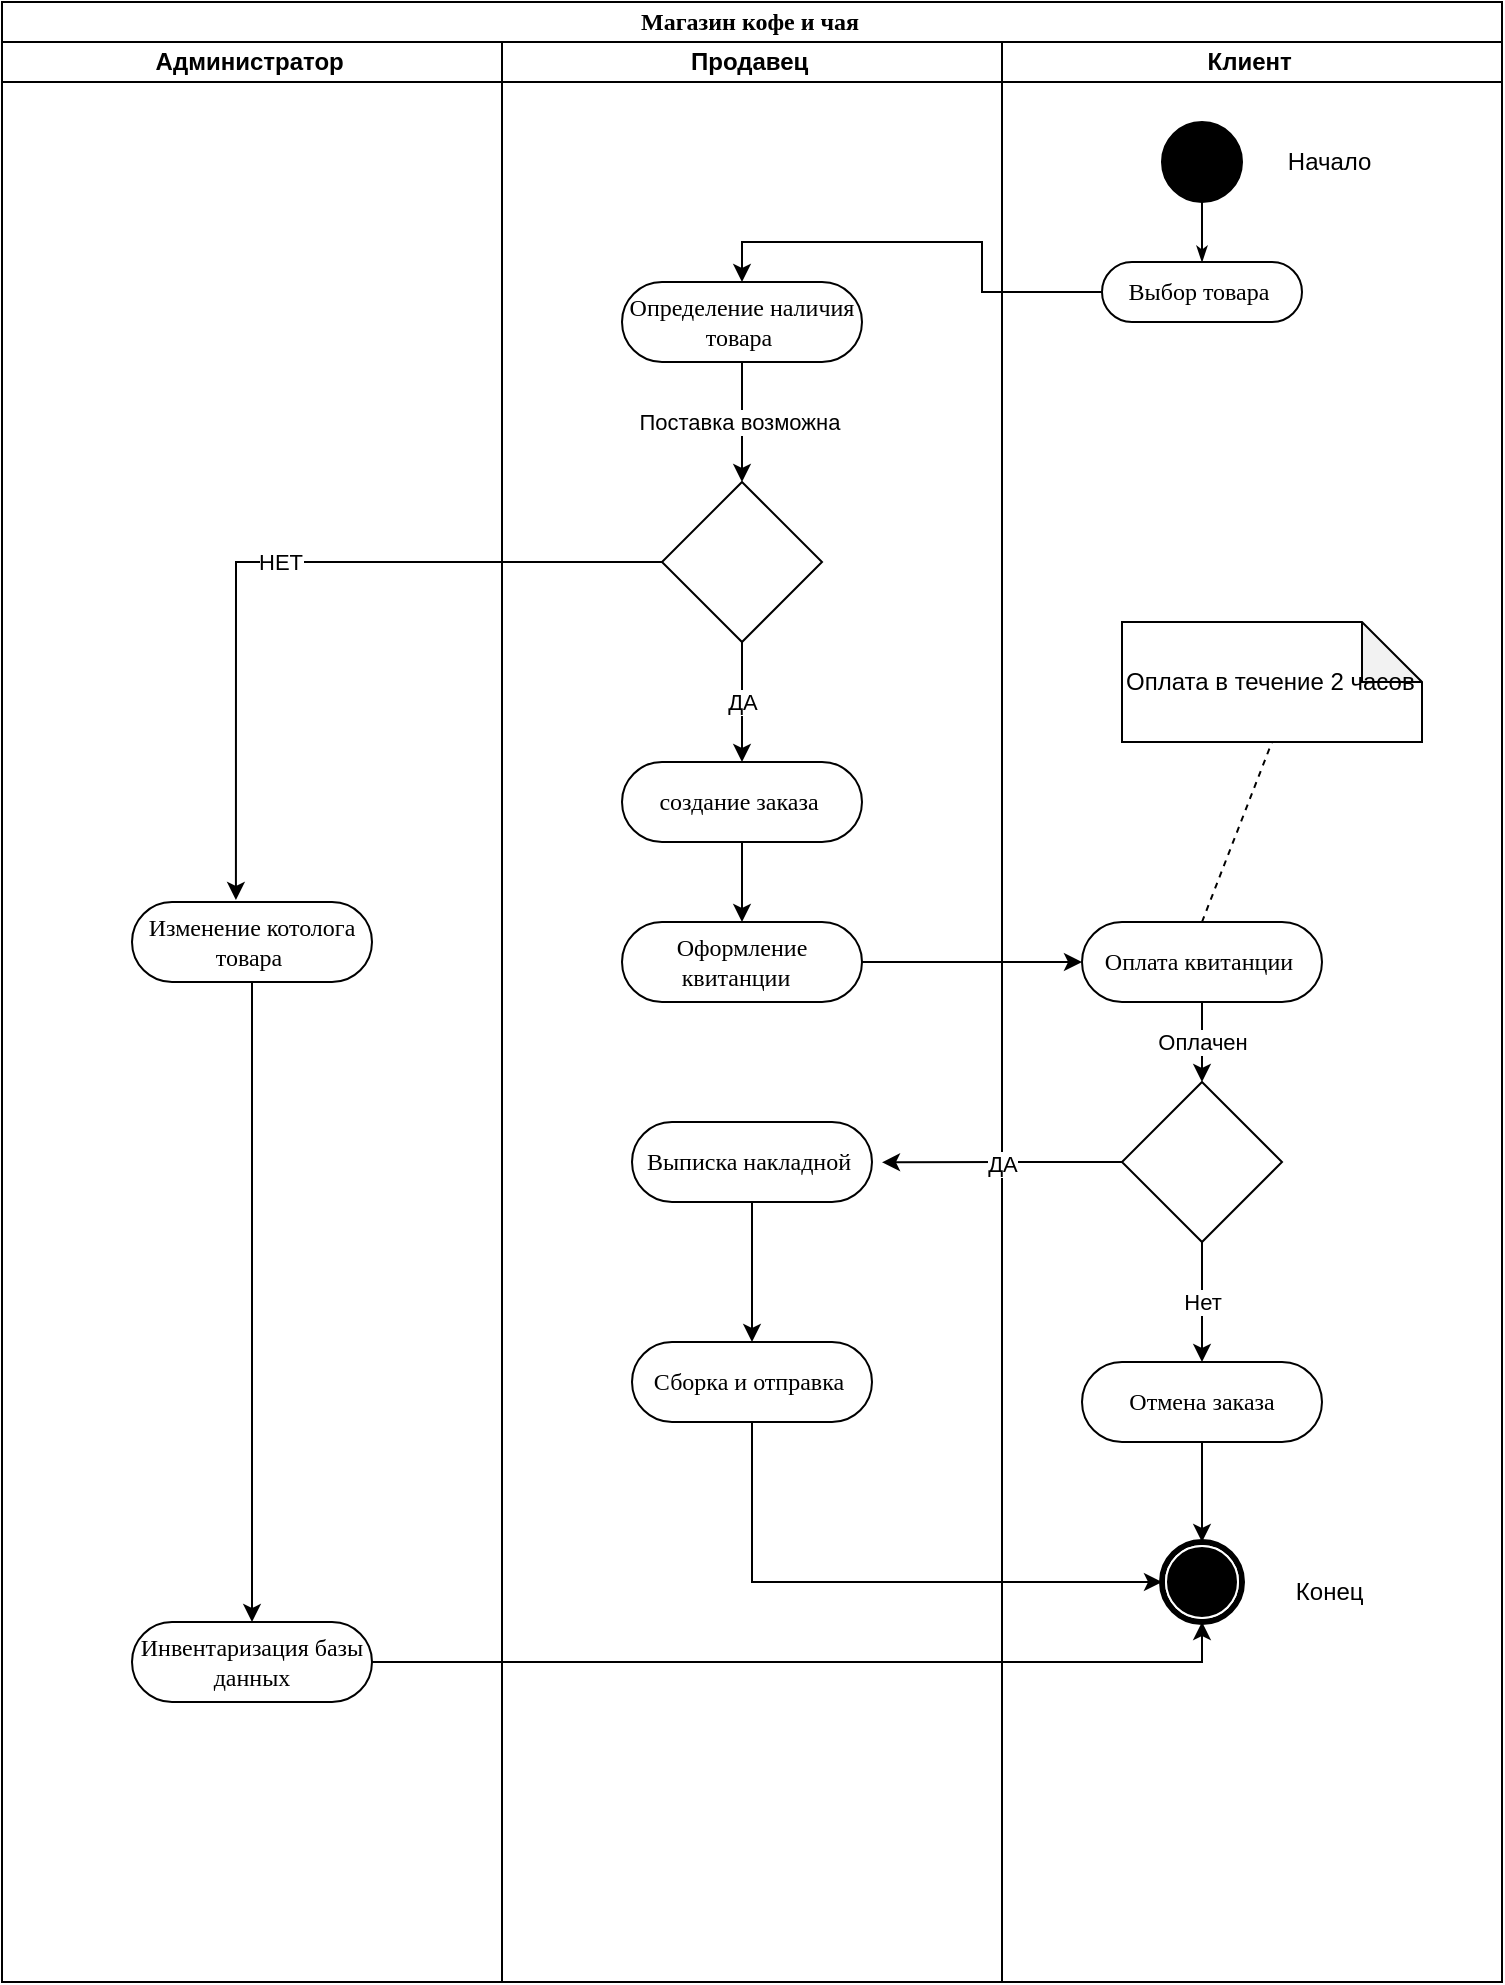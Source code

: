 <mxfile version="22.0.8" type="github">
  <diagram name="Page-1" id="0783ab3e-0a74-02c8-0abd-f7b4e66b4bec">
    <mxGraphModel dx="1122" dy="761" grid="1" gridSize="10" guides="1" tooltips="1" connect="1" arrows="1" fold="1" page="1" pageScale="1" pageWidth="850" pageHeight="1100" background="none" math="0" shadow="0">
      <root>
        <mxCell id="0" />
        <mxCell id="1" parent="0" />
        <mxCell id="1c1d494c118603dd-1" value="Магазин кофе и чая&amp;nbsp;" style="swimlane;html=1;childLayout=stackLayout;startSize=20;rounded=0;shadow=0;comic=0;labelBackgroundColor=none;strokeWidth=1;fontFamily=Verdana;fontSize=12;align=center;" parent="1" vertex="1">
          <mxGeometry x="40" y="20" width="750" height="990" as="geometry" />
        </mxCell>
        <mxCell id="1c1d494c118603dd-2" value="Администратор&amp;nbsp;" style="swimlane;html=1;startSize=20;" parent="1c1d494c118603dd-1" vertex="1">
          <mxGeometry y="20" width="250" height="970" as="geometry" />
        </mxCell>
        <mxCell id="ix9OyvqGmjg_R2C6at2G-20" style="edgeStyle=orthogonalEdgeStyle;rounded=0;orthogonalLoop=1;jettySize=auto;html=1;exitX=0.5;exitY=1;exitDx=0;exitDy=0;entryX=0.5;entryY=0;entryDx=0;entryDy=0;" edge="1" parent="1c1d494c118603dd-2" source="ix9OyvqGmjg_R2C6at2G-14" target="ix9OyvqGmjg_R2C6at2G-19">
          <mxGeometry relative="1" as="geometry" />
        </mxCell>
        <mxCell id="ix9OyvqGmjg_R2C6at2G-14" value="Изменение котолога товара&amp;nbsp;" style="rounded=1;whiteSpace=wrap;html=1;shadow=0;comic=0;labelBackgroundColor=none;strokeWidth=1;fontFamily=Verdana;fontSize=12;align=center;arcSize=50;" vertex="1" parent="1c1d494c118603dd-2">
          <mxGeometry x="65" y="430" width="120" height="40" as="geometry" />
        </mxCell>
        <mxCell id="ix9OyvqGmjg_R2C6at2G-19" value="Инвентаризация базы данных" style="rounded=1;whiteSpace=wrap;html=1;shadow=0;comic=0;labelBackgroundColor=none;strokeWidth=1;fontFamily=Verdana;fontSize=12;align=center;arcSize=50;" vertex="1" parent="1c1d494c118603dd-2">
          <mxGeometry x="65" y="790" width="120" height="40" as="geometry" />
        </mxCell>
        <mxCell id="1c1d494c118603dd-3" value="Продавец&amp;nbsp;" style="swimlane;html=1;startSize=20;" parent="1c1d494c118603dd-1" vertex="1">
          <mxGeometry x="250" y="20" width="250" height="970" as="geometry" />
        </mxCell>
        <mxCell id="ix9OyvqGmjg_R2C6at2G-12" value="Поставка возможна&amp;nbsp;" style="edgeStyle=orthogonalEdgeStyle;rounded=0;orthogonalLoop=1;jettySize=auto;html=1;exitX=0.5;exitY=1;exitDx=0;exitDy=0;entryX=0.5;entryY=0;entryDx=0;entryDy=0;" edge="1" parent="1c1d494c118603dd-3" source="ix9OyvqGmjg_R2C6at2G-4" target="ix9OyvqGmjg_R2C6at2G-9">
          <mxGeometry relative="1" as="geometry" />
        </mxCell>
        <mxCell id="ix9OyvqGmjg_R2C6at2G-4" value="Определение наличия товара&amp;nbsp;" style="rounded=1;whiteSpace=wrap;html=1;shadow=0;comic=0;labelBackgroundColor=none;strokeWidth=1;fontFamily=Verdana;fontSize=12;align=center;arcSize=50;" vertex="1" parent="1c1d494c118603dd-3">
          <mxGeometry x="60" y="120" width="120" height="40" as="geometry" />
        </mxCell>
        <mxCell id="ix9OyvqGmjg_R2C6at2G-24" value="ДА" style="edgeStyle=orthogonalEdgeStyle;rounded=0;orthogonalLoop=1;jettySize=auto;html=1;exitX=0.5;exitY=1;exitDx=0;exitDy=0;entryX=0.5;entryY=0;entryDx=0;entryDy=0;" edge="1" parent="1c1d494c118603dd-3" source="ix9OyvqGmjg_R2C6at2G-9" target="ix9OyvqGmjg_R2C6at2G-23">
          <mxGeometry relative="1" as="geometry" />
        </mxCell>
        <mxCell id="ix9OyvqGmjg_R2C6at2G-9" value="" style="rhombus;whiteSpace=wrap;html=1;" vertex="1" parent="1c1d494c118603dd-3">
          <mxGeometry x="80" y="220" width="80" height="80" as="geometry" />
        </mxCell>
        <mxCell id="ix9OyvqGmjg_R2C6at2G-25" style="edgeStyle=orthogonalEdgeStyle;rounded=0;orthogonalLoop=1;jettySize=auto;html=1;exitX=0.5;exitY=1;exitDx=0;exitDy=0;" edge="1" parent="1c1d494c118603dd-3" source="ix9OyvqGmjg_R2C6at2G-23">
          <mxGeometry relative="1" as="geometry">
            <mxPoint x="120" y="440" as="targetPoint" />
          </mxGeometry>
        </mxCell>
        <mxCell id="ix9OyvqGmjg_R2C6at2G-23" value="создание заказа&amp;nbsp;" style="rounded=1;whiteSpace=wrap;html=1;shadow=0;comic=0;labelBackgroundColor=none;strokeWidth=1;fontFamily=Verdana;fontSize=12;align=center;arcSize=50;" vertex="1" parent="1c1d494c118603dd-3">
          <mxGeometry x="60" y="360" width="120" height="40" as="geometry" />
        </mxCell>
        <mxCell id="ix9OyvqGmjg_R2C6at2G-26" value="Оформление квитанции &amp;nbsp;" style="rounded=1;whiteSpace=wrap;html=1;shadow=0;comic=0;labelBackgroundColor=none;strokeWidth=1;fontFamily=Verdana;fontSize=12;align=center;arcSize=50;" vertex="1" parent="1c1d494c118603dd-3">
          <mxGeometry x="60" y="440" width="120" height="40" as="geometry" />
        </mxCell>
        <mxCell id="ix9OyvqGmjg_R2C6at2G-43" style="edgeStyle=orthogonalEdgeStyle;rounded=0;orthogonalLoop=1;jettySize=auto;html=1;exitX=0.5;exitY=1;exitDx=0;exitDy=0;entryX=0.5;entryY=0;entryDx=0;entryDy=0;" edge="1" parent="1c1d494c118603dd-3" source="ix9OyvqGmjg_R2C6at2G-40" target="ix9OyvqGmjg_R2C6at2G-42">
          <mxGeometry relative="1" as="geometry" />
        </mxCell>
        <mxCell id="ix9OyvqGmjg_R2C6at2G-40" value="Выписка накладной&amp;nbsp;" style="rounded=1;whiteSpace=wrap;html=1;shadow=0;comic=0;labelBackgroundColor=none;strokeWidth=1;fontFamily=Verdana;fontSize=12;align=center;arcSize=50;" vertex="1" parent="1c1d494c118603dd-3">
          <mxGeometry x="65" y="540" width="120" height="40" as="geometry" />
        </mxCell>
        <mxCell id="ix9OyvqGmjg_R2C6at2G-42" value="Сборка и отправка&amp;nbsp;" style="rounded=1;whiteSpace=wrap;html=1;shadow=0;comic=0;labelBackgroundColor=none;strokeWidth=1;fontFamily=Verdana;fontSize=12;align=center;arcSize=50;" vertex="1" parent="1c1d494c118603dd-3">
          <mxGeometry x="65" y="650" width="120" height="40" as="geometry" />
        </mxCell>
        <mxCell id="1c1d494c118603dd-4" value="Клиент&amp;nbsp;" style="swimlane;html=1;startSize=20;" parent="1c1d494c118603dd-1" vertex="1">
          <mxGeometry x="500" y="20" width="250" height="970" as="geometry" />
        </mxCell>
        <mxCell id="1c1d494c118603dd-27" style="edgeStyle=orthogonalEdgeStyle;rounded=0;html=1;labelBackgroundColor=none;startArrow=none;startFill=0;startSize=5;endArrow=classicThin;endFill=1;endSize=5;jettySize=auto;orthogonalLoop=1;strokeWidth=1;fontFamily=Verdana;fontSize=12" parent="1c1d494c118603dd-4" source="60571a20871a0731-4" target="60571a20871a0731-8" edge="1">
          <mxGeometry relative="1" as="geometry" />
        </mxCell>
        <mxCell id="60571a20871a0731-4" value="" style="ellipse;whiteSpace=wrap;html=1;rounded=0;shadow=0;comic=0;labelBackgroundColor=none;strokeWidth=1;fillColor=#000000;fontFamily=Verdana;fontSize=12;align=center;" parent="1c1d494c118603dd-4" vertex="1">
          <mxGeometry x="80" y="40" width="40" height="40" as="geometry" />
        </mxCell>
        <mxCell id="60571a20871a0731-8" value="Выбор товара&amp;nbsp;" style="rounded=1;whiteSpace=wrap;html=1;shadow=0;comic=0;labelBackgroundColor=none;strokeWidth=1;fontFamily=Verdana;fontSize=12;align=center;arcSize=50;" parent="1c1d494c118603dd-4" vertex="1">
          <mxGeometry x="50" y="110" width="100" height="30" as="geometry" />
        </mxCell>
        <mxCell id="60571a20871a0731-5" value="" style="shape=mxgraph.bpmn.shape;html=1;verticalLabelPosition=bottom;labelBackgroundColor=#ffffff;verticalAlign=top;perimeter=ellipsePerimeter;outline=end;symbol=terminate;rounded=0;shadow=0;comic=0;strokeWidth=1;fontFamily=Verdana;fontSize=12;align=center;" parent="1c1d494c118603dd-4" vertex="1">
          <mxGeometry x="80" y="750" width="40" height="40" as="geometry" />
        </mxCell>
        <mxCell id="ix9OyvqGmjg_R2C6at2G-1" value="Начало&amp;nbsp;" style="text;html=1;align=center;verticalAlign=middle;resizable=0;points=[];autosize=1;strokeColor=none;fillColor=none;" vertex="1" parent="1c1d494c118603dd-4">
          <mxGeometry x="130" y="45" width="70" height="30" as="geometry" />
        </mxCell>
        <mxCell id="ix9OyvqGmjg_R2C6at2G-33" value="Оплачен" style="edgeStyle=orthogonalEdgeStyle;rounded=0;orthogonalLoop=1;jettySize=auto;html=1;exitX=0.5;exitY=1;exitDx=0;exitDy=0;entryX=0.5;entryY=0;entryDx=0;entryDy=0;" edge="1" parent="1c1d494c118603dd-4" source="ix9OyvqGmjg_R2C6at2G-28" target="ix9OyvqGmjg_R2C6at2G-32">
          <mxGeometry relative="1" as="geometry" />
        </mxCell>
        <mxCell id="ix9OyvqGmjg_R2C6at2G-28" value="Оплата квитанции&amp;nbsp;" style="rounded=1;whiteSpace=wrap;html=1;shadow=0;comic=0;labelBackgroundColor=none;strokeWidth=1;fontFamily=Verdana;fontSize=12;align=center;arcSize=50;" vertex="1" parent="1c1d494c118603dd-4">
          <mxGeometry x="40" y="440" width="120" height="40" as="geometry" />
        </mxCell>
        <mxCell id="ix9OyvqGmjg_R2C6at2G-30" value="&lt;font style=&quot;font-size: 12px;&quot;&gt;Оплата в течение 2 часов&amp;nbsp;&lt;/font&gt;" style="shape=note;whiteSpace=wrap;html=1;backgroundOutline=1;darkOpacity=0.05;align=left;" vertex="1" parent="1c1d494c118603dd-4">
          <mxGeometry x="60" y="290" width="150" height="60" as="geometry" />
        </mxCell>
        <mxCell id="ix9OyvqGmjg_R2C6at2G-31" value="" style="endArrow=none;dashed=1;html=1;rounded=0;entryX=0.5;entryY=1;entryDx=0;entryDy=0;entryPerimeter=0;exitX=0.5;exitY=0;exitDx=0;exitDy=0;" edge="1" parent="1c1d494c118603dd-4" source="ix9OyvqGmjg_R2C6at2G-28" target="ix9OyvqGmjg_R2C6at2G-30">
          <mxGeometry width="50" height="50" relative="1" as="geometry">
            <mxPoint x="100" y="420" as="sourcePoint" />
            <mxPoint x="150" y="370" as="targetPoint" />
          </mxGeometry>
        </mxCell>
        <mxCell id="ix9OyvqGmjg_R2C6at2G-38" value="Нет" style="edgeStyle=orthogonalEdgeStyle;rounded=0;orthogonalLoop=1;jettySize=auto;html=1;exitX=0.5;exitY=1;exitDx=0;exitDy=0;entryX=0.5;entryY=0;entryDx=0;entryDy=0;" edge="1" parent="1c1d494c118603dd-4" source="ix9OyvqGmjg_R2C6at2G-32" target="ix9OyvqGmjg_R2C6at2G-35">
          <mxGeometry relative="1" as="geometry" />
        </mxCell>
        <mxCell id="ix9OyvqGmjg_R2C6at2G-41" value="ДА" style="edgeStyle=orthogonalEdgeStyle;rounded=0;orthogonalLoop=1;jettySize=auto;html=1;exitX=0;exitY=0.5;exitDx=0;exitDy=0;" edge="1" parent="1c1d494c118603dd-4" source="ix9OyvqGmjg_R2C6at2G-32">
          <mxGeometry relative="1" as="geometry">
            <mxPoint x="-60" y="560.176" as="targetPoint" />
          </mxGeometry>
        </mxCell>
        <mxCell id="ix9OyvqGmjg_R2C6at2G-32" value="" style="rhombus;whiteSpace=wrap;html=1;" vertex="1" parent="1c1d494c118603dd-4">
          <mxGeometry x="60" y="520" width="80" height="80" as="geometry" />
        </mxCell>
        <mxCell id="ix9OyvqGmjg_R2C6at2G-37" style="edgeStyle=orthogonalEdgeStyle;rounded=0;orthogonalLoop=1;jettySize=auto;html=1;exitX=0.5;exitY=1;exitDx=0;exitDy=0;entryX=0.5;entryY=0;entryDx=0;entryDy=0;" edge="1" parent="1c1d494c118603dd-4" source="ix9OyvqGmjg_R2C6at2G-35" target="60571a20871a0731-5">
          <mxGeometry relative="1" as="geometry" />
        </mxCell>
        <mxCell id="ix9OyvqGmjg_R2C6at2G-35" value="Отмена заказа" style="rounded=1;whiteSpace=wrap;html=1;shadow=0;comic=0;labelBackgroundColor=none;strokeWidth=1;fontFamily=Verdana;fontSize=12;align=center;arcSize=50;" vertex="1" parent="1c1d494c118603dd-4">
          <mxGeometry x="40" y="660" width="120" height="40" as="geometry" />
        </mxCell>
        <mxCell id="ix9OyvqGmjg_R2C6at2G-36" value="Конец&amp;nbsp;" style="text;html=1;align=center;verticalAlign=middle;resizable=0;points=[];autosize=1;strokeColor=none;fillColor=none;" vertex="1" parent="1c1d494c118603dd-4">
          <mxGeometry x="135" y="760" width="60" height="30" as="geometry" />
        </mxCell>
        <mxCell id="ix9OyvqGmjg_R2C6at2G-8" style="edgeStyle=orthogonalEdgeStyle;rounded=0;orthogonalLoop=1;jettySize=auto;html=1;entryX=0.5;entryY=0;entryDx=0;entryDy=0;" edge="1" parent="1c1d494c118603dd-1" source="60571a20871a0731-8" target="ix9OyvqGmjg_R2C6at2G-4">
          <mxGeometry relative="1" as="geometry" />
        </mxCell>
        <mxCell id="ix9OyvqGmjg_R2C6at2G-13" value="НЕТ" style="edgeStyle=orthogonalEdgeStyle;rounded=0;orthogonalLoop=1;jettySize=auto;html=1;exitX=0;exitY=0.5;exitDx=0;exitDy=0;entryX=0.433;entryY=-0.025;entryDx=0;entryDy=0;entryPerimeter=0;" edge="1" parent="1c1d494c118603dd-1" source="ix9OyvqGmjg_R2C6at2G-9" target="ix9OyvqGmjg_R2C6at2G-14">
          <mxGeometry relative="1" as="geometry">
            <mxPoint x="120" y="280" as="targetPoint" />
          </mxGeometry>
        </mxCell>
        <mxCell id="ix9OyvqGmjg_R2C6at2G-22" style="edgeStyle=orthogonalEdgeStyle;rounded=0;orthogonalLoop=1;jettySize=auto;html=1;exitX=1;exitY=0.5;exitDx=0;exitDy=0;entryX=0.5;entryY=1;entryDx=0;entryDy=0;" edge="1" parent="1c1d494c118603dd-1" source="ix9OyvqGmjg_R2C6at2G-19" target="60571a20871a0731-5">
          <mxGeometry relative="1" as="geometry" />
        </mxCell>
        <mxCell id="ix9OyvqGmjg_R2C6at2G-29" style="edgeStyle=orthogonalEdgeStyle;rounded=0;orthogonalLoop=1;jettySize=auto;html=1;exitX=1;exitY=0.5;exitDx=0;exitDy=0;entryX=0;entryY=0.5;entryDx=0;entryDy=0;" edge="1" parent="1c1d494c118603dd-1" source="ix9OyvqGmjg_R2C6at2G-26" target="ix9OyvqGmjg_R2C6at2G-28">
          <mxGeometry relative="1" as="geometry" />
        </mxCell>
        <mxCell id="ix9OyvqGmjg_R2C6at2G-44" style="edgeStyle=orthogonalEdgeStyle;rounded=0;orthogonalLoop=1;jettySize=auto;html=1;exitX=0.5;exitY=1;exitDx=0;exitDy=0;entryX=0;entryY=0.5;entryDx=0;entryDy=0;" edge="1" parent="1c1d494c118603dd-1" source="ix9OyvqGmjg_R2C6at2G-42" target="60571a20871a0731-5">
          <mxGeometry relative="1" as="geometry" />
        </mxCell>
      </root>
    </mxGraphModel>
  </diagram>
</mxfile>
